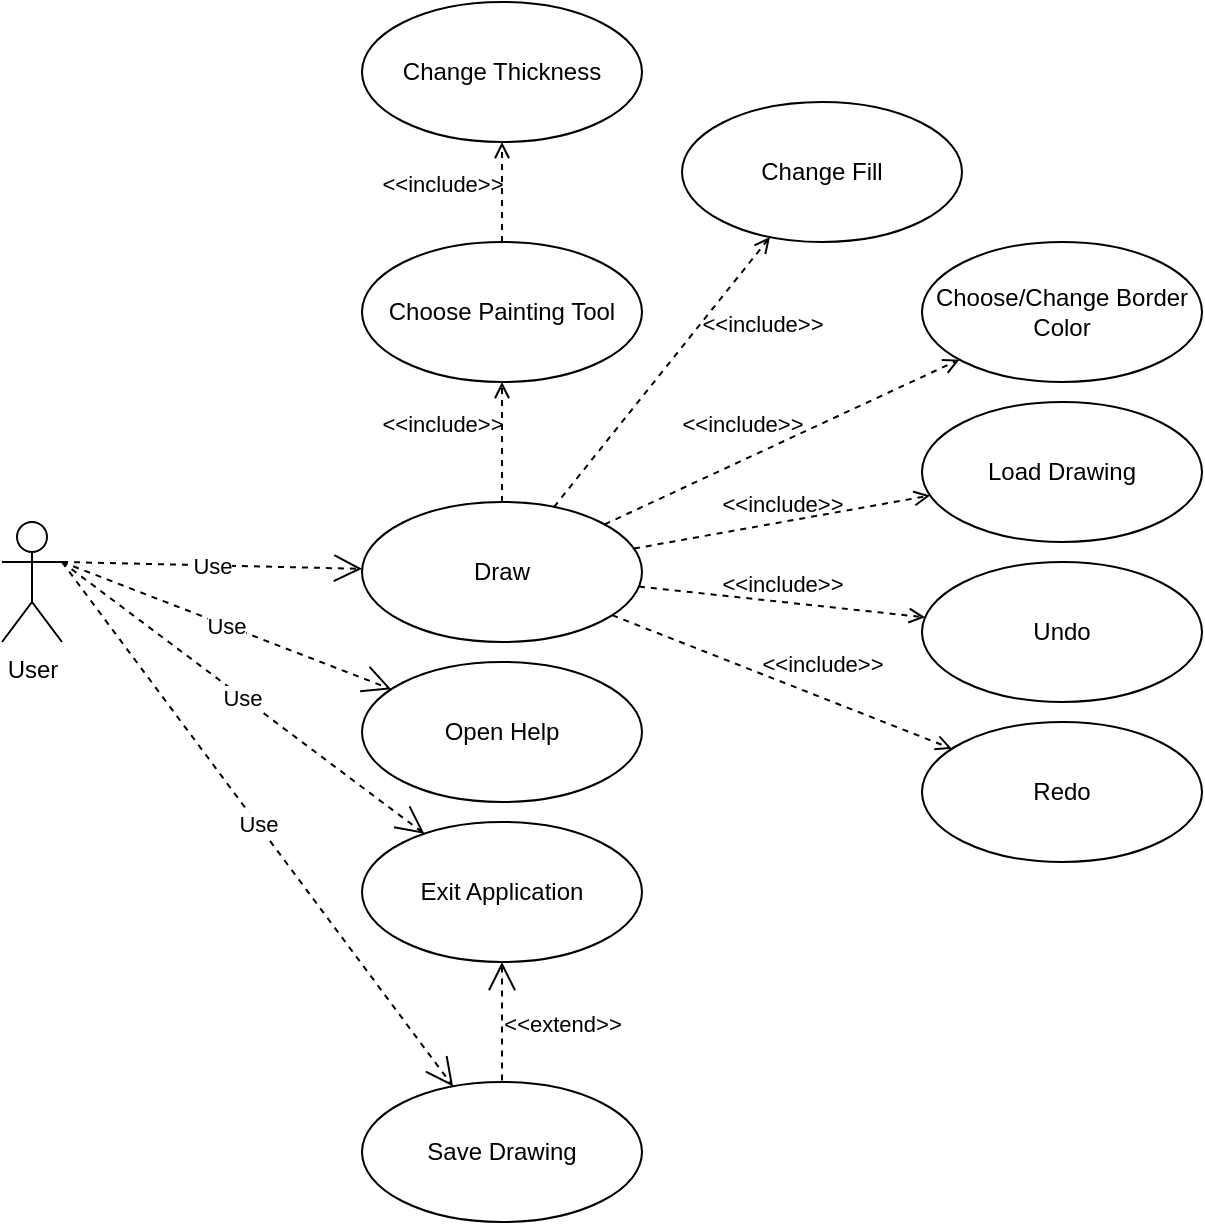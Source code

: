 <mxfile version="14.6.6" type="device"><diagram id="6x0qoaQFytxyW6E49e55" name="Page-1"><mxGraphModel dx="1422" dy="731" grid="1" gridSize="10" guides="1" tooltips="1" connect="1" arrows="1" fold="1" page="1" pageScale="1" pageWidth="850" pageHeight="1100" math="0" shadow="0"><root><mxCell id="0"/><mxCell id="1" parent="0"/><mxCell id="ag2GScZVtuB41iZwr3q2-4" value="Exit Application" style="ellipse;whiteSpace=wrap;html=1;" vertex="1" parent="1"><mxGeometry x="200" y="470" width="140" height="70" as="geometry"/></mxCell><mxCell id="ag2GScZVtuB41iZwr3q2-5" value="User" style="shape=umlActor;html=1;verticalLabelPosition=bottom;verticalAlign=top;align=center;" vertex="1" parent="1"><mxGeometry x="20" y="320" width="30" height="60" as="geometry"/></mxCell><mxCell id="ag2GScZVtuB41iZwr3q2-6" value="Save Drawing" style="ellipse;whiteSpace=wrap;html=1;" vertex="1" parent="1"><mxGeometry x="200" y="600" width="140" height="70" as="geometry"/></mxCell><mxCell id="ag2GScZVtuB41iZwr3q2-7" value="&amp;lt;&amp;lt;extend&amp;gt;&amp;gt;" style="edgeStyle=none;html=1;startArrow=open;endArrow=none;startSize=12;verticalAlign=bottom;dashed=1;labelBackgroundColor=none;" edge="1" parent="1" source="ag2GScZVtuB41iZwr3q2-4" target="ag2GScZVtuB41iZwr3q2-6"><mxGeometry x="0.333" y="30" width="160" relative="1" as="geometry"><mxPoint x="340" y="410" as="sourcePoint"/><mxPoint x="500" y="410" as="targetPoint"/><mxPoint as="offset"/></mxGeometry></mxCell><mxCell id="ag2GScZVtuB41iZwr3q2-10" value="Draw" style="ellipse;whiteSpace=wrap;html=1;" vertex="1" parent="1"><mxGeometry x="200" y="310" width="140" height="70" as="geometry"/></mxCell><mxCell id="ag2GScZVtuB41iZwr3q2-11" value="Choose Painting Tool" style="ellipse;whiteSpace=wrap;html=1;" vertex="1" parent="1"><mxGeometry x="200" y="180" width="140" height="70" as="geometry"/></mxCell><mxCell id="ag2GScZVtuB41iZwr3q2-12" value="Choose/Change Border Color" style="ellipse;whiteSpace=wrap;html=1;" vertex="1" parent="1"><mxGeometry x="480" y="180" width="140" height="70" as="geometry"/></mxCell><mxCell id="ag2GScZVtuB41iZwr3q2-13" value="Load Drawing" style="ellipse;whiteSpace=wrap;html=1;" vertex="1" parent="1"><mxGeometry x="480" y="260" width="140" height="70" as="geometry"/></mxCell><mxCell id="ag2GScZVtuB41iZwr3q2-14" value="Undo" style="ellipse;whiteSpace=wrap;html=1;" vertex="1" parent="1"><mxGeometry x="480" y="340" width="140" height="70" as="geometry"/></mxCell><mxCell id="ag2GScZVtuB41iZwr3q2-15" value="Redo" style="ellipse;whiteSpace=wrap;html=1;" vertex="1" parent="1"><mxGeometry x="480" y="420" width="140" height="70" as="geometry"/></mxCell><mxCell id="ag2GScZVtuB41iZwr3q2-16" value="&amp;lt;&amp;lt;include&amp;gt;&amp;gt;" style="edgeStyle=none;html=1;endArrow=open;verticalAlign=bottom;dashed=1;labelBackgroundColor=none;" edge="1" parent="1" source="ag2GScZVtuB41iZwr3q2-10" target="ag2GScZVtuB41iZwr3q2-11"><mxGeometry y="30" width="160" relative="1" as="geometry"><mxPoint x="340" y="410" as="sourcePoint"/><mxPoint x="500" y="410" as="targetPoint"/><mxPoint as="offset"/></mxGeometry></mxCell><mxCell id="ag2GScZVtuB41iZwr3q2-17" value="&amp;lt;&amp;lt;include&amp;gt;&amp;gt;" style="edgeStyle=none;html=1;endArrow=open;verticalAlign=bottom;dashed=1;labelBackgroundColor=none;" edge="1" parent="1" source="ag2GScZVtuB41iZwr3q2-10" target="ag2GScZVtuB41iZwr3q2-12"><mxGeometry x="-0.185" y="8" width="160" relative="1" as="geometry"><mxPoint x="278.634" y="310.007" as="sourcePoint"/><mxPoint x="271.458" y="139.992" as="targetPoint"/><mxPoint as="offset"/></mxGeometry></mxCell><mxCell id="ag2GScZVtuB41iZwr3q2-18" value="&amp;lt;&amp;lt;include&amp;gt;&amp;gt;" style="edgeStyle=none;html=1;endArrow=open;verticalAlign=bottom;dashed=1;labelBackgroundColor=none;" edge="1" parent="1" source="ag2GScZVtuB41iZwr3q2-10" target="ag2GScZVtuB41iZwr3q2-13"><mxGeometry width="160" relative="1" as="geometry"><mxPoint x="288.634" y="320.007" as="sourcePoint"/><mxPoint x="281.458" y="149.992" as="targetPoint"/></mxGeometry></mxCell><mxCell id="ag2GScZVtuB41iZwr3q2-19" value="&amp;lt;&amp;lt;include&amp;gt;&amp;gt;" style="edgeStyle=none;html=1;endArrow=open;verticalAlign=bottom;dashed=1;labelBackgroundColor=none;" edge="1" parent="1" source="ag2GScZVtuB41iZwr3q2-10" target="ag2GScZVtuB41iZwr3q2-14"><mxGeometry width="160" relative="1" as="geometry"><mxPoint x="298.634" y="330.007" as="sourcePoint"/><mxPoint x="291.458" y="159.992" as="targetPoint"/></mxGeometry></mxCell><mxCell id="ag2GScZVtuB41iZwr3q2-20" value="&amp;lt;&amp;lt;include&amp;gt;&amp;gt;" style="edgeStyle=none;html=1;endArrow=open;verticalAlign=bottom;dashed=1;labelBackgroundColor=none;" edge="1" parent="1" source="ag2GScZVtuB41iZwr3q2-10" target="ag2GScZVtuB41iZwr3q2-15"><mxGeometry x="0.204" y="7" width="160" relative="1" as="geometry"><mxPoint x="308.634" y="340.007" as="sourcePoint"/><mxPoint x="301.458" y="169.992" as="targetPoint"/><mxPoint as="offset"/></mxGeometry></mxCell><mxCell id="ag2GScZVtuB41iZwr3q2-23" value="Change Thickness" style="ellipse;whiteSpace=wrap;html=1;" vertex="1" parent="1"><mxGeometry x="200" y="60" width="140" height="70" as="geometry"/></mxCell><mxCell id="ag2GScZVtuB41iZwr3q2-24" value="Open Help" style="ellipse;whiteSpace=wrap;html=1;" vertex="1" parent="1"><mxGeometry x="200" y="390" width="140" height="70" as="geometry"/></mxCell><mxCell id="ag2GScZVtuB41iZwr3q2-25" value="&amp;lt;&amp;lt;include&amp;gt;&amp;gt;" style="edgeStyle=none;html=1;endArrow=open;verticalAlign=bottom;dashed=1;labelBackgroundColor=none;" edge="1" parent="1" source="ag2GScZVtuB41iZwr3q2-11" target="ag2GScZVtuB41iZwr3q2-23"><mxGeometry x="-0.2" y="30" width="160" relative="1" as="geometry"><mxPoint x="328.634" y="360.007" as="sourcePoint"/><mxPoint x="321.458" y="189.992" as="targetPoint"/><mxPoint as="offset"/></mxGeometry></mxCell><mxCell id="ag2GScZVtuB41iZwr3q2-26" value="Change Fill" style="ellipse;whiteSpace=wrap;html=1;" vertex="1" parent="1"><mxGeometry x="360" y="110" width="140" height="70" as="geometry"/></mxCell><mxCell id="ag2GScZVtuB41iZwr3q2-27" value="Use" style="endArrow=open;endSize=12;dashed=1;html=1;exitX=1;exitY=0.333;exitDx=0;exitDy=0;exitPerimeter=0;" edge="1" parent="1" source="ag2GScZVtuB41iZwr3q2-5" target="ag2GScZVtuB41iZwr3q2-10"><mxGeometry width="160" relative="1" as="geometry"><mxPoint x="70" y="230" as="sourcePoint"/><mxPoint x="230" y="230" as="targetPoint"/></mxGeometry></mxCell><mxCell id="ag2GScZVtuB41iZwr3q2-28" value="Use" style="endArrow=open;endSize=12;dashed=1;html=1;exitX=1;exitY=0.333;exitDx=0;exitDy=0;exitPerimeter=0;" edge="1" parent="1" source="ag2GScZVtuB41iZwr3q2-5" target="ag2GScZVtuB41iZwr3q2-4"><mxGeometry width="160" relative="1" as="geometry"><mxPoint x="340" y="330" as="sourcePoint"/><mxPoint x="500" y="330" as="targetPoint"/></mxGeometry></mxCell><mxCell id="ag2GScZVtuB41iZwr3q2-29" value="Use" style="endArrow=open;endSize=12;dashed=1;html=1;exitX=1;exitY=0.333;exitDx=0;exitDy=0;exitPerimeter=0;" edge="1" parent="1" source="ag2GScZVtuB41iZwr3q2-5" target="ag2GScZVtuB41iZwr3q2-24"><mxGeometry width="160" relative="1" as="geometry"><mxPoint x="340" y="330" as="sourcePoint"/><mxPoint x="500" y="330" as="targetPoint"/></mxGeometry></mxCell><mxCell id="ag2GScZVtuB41iZwr3q2-31" value="&amp;lt;&amp;lt;include&amp;gt;&amp;gt;" style="edgeStyle=none;html=1;endArrow=open;verticalAlign=bottom;dashed=1;labelBackgroundColor=none;" edge="1" parent="1" source="ag2GScZVtuB41iZwr3q2-10" target="ag2GScZVtuB41iZwr3q2-26"><mxGeometry x="0.497" y="-30" width="160" relative="1" as="geometry"><mxPoint x="340" y="320" as="sourcePoint"/><mxPoint x="500" y="320" as="targetPoint"/><mxPoint as="offset"/></mxGeometry></mxCell><mxCell id="ag2GScZVtuB41iZwr3q2-32" value="Use" style="endArrow=open;endSize=12;dashed=1;html=1;" edge="1" parent="1" target="ag2GScZVtuB41iZwr3q2-6"><mxGeometry width="160" relative="1" as="geometry"><mxPoint x="50" y="340" as="sourcePoint"/><mxPoint x="500" y="320" as="targetPoint"/></mxGeometry></mxCell></root></mxGraphModel></diagram></mxfile>